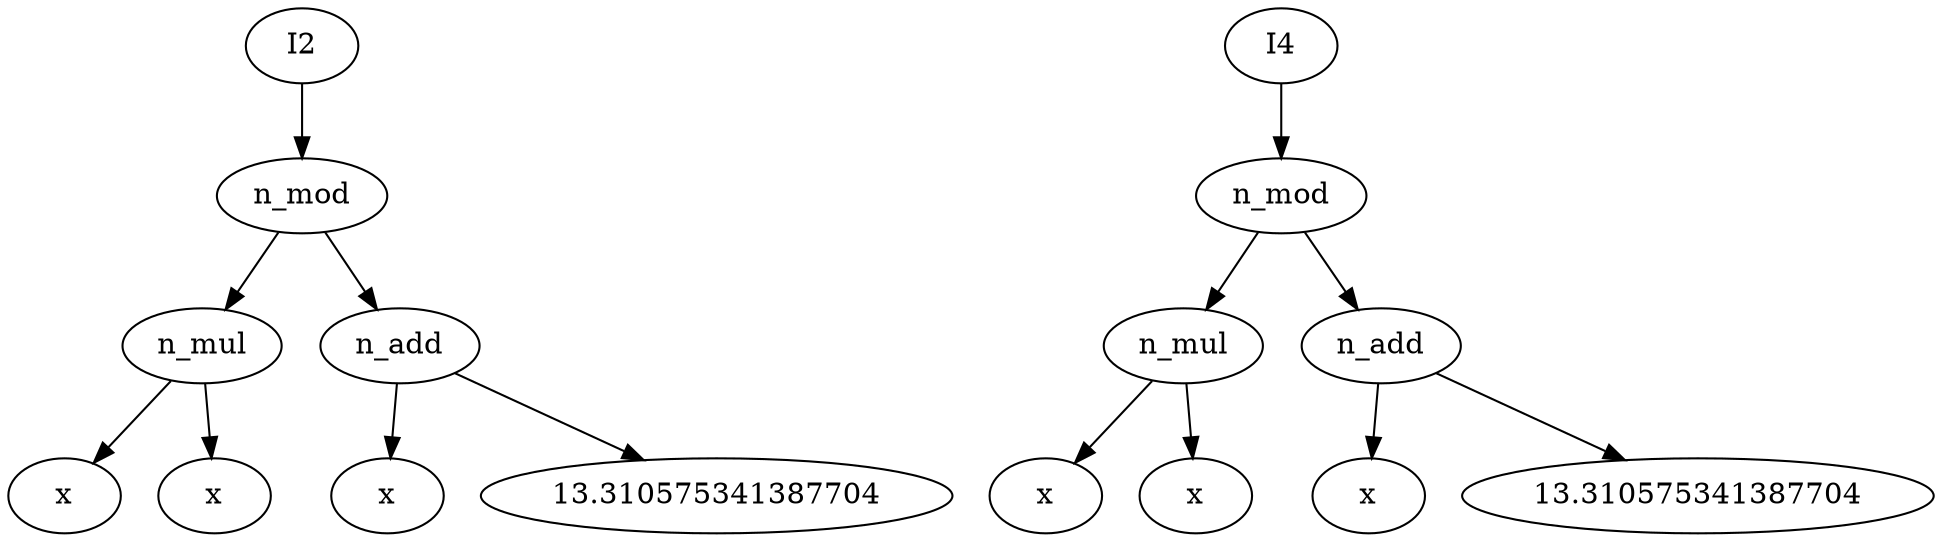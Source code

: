  digraph G20 {N47 [label="I2"];
N47 -> N48;
N48 [label="n_mod"];
N48 -> N49;
N49 [label="n_mul"];
N49 -> N50;
N50 [label="x"];
N49 -> N51;
N51 [label="x"];
N48 -> N52;
N52 [label="n_add"];
N52 -> N53;
N53 [label="x"];
N52 -> N54;
N54 [label="13.310575341387704"];
N62 [label="I4"];
N62 -> N259;
N259 [label="n_mod"];
N259 -> N266;
N266 [label="n_mul"];
N266 -> N269;
N269 [label="x"];
N266 -> N270;
N270 [label="x"];
N259 -> N271;
N271 [label="n_add"];
N271 -> N274;
N274 [label="x"];
N271 -> N275;
N275 [label="13.310575341387704"];
}